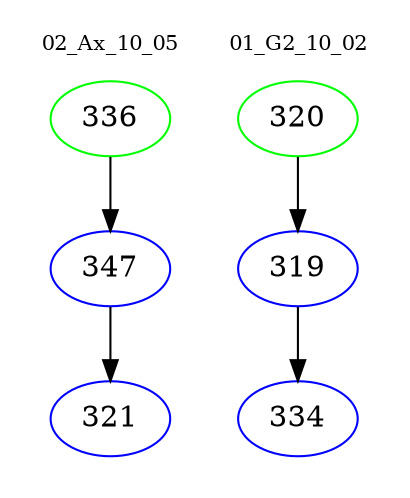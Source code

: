 digraph{
subgraph cluster_0 {
color = white
label = "02_Ax_10_05";
fontsize=10;
T0_336 [label="336", color="green"]
T0_336 -> T0_347 [color="black"]
T0_347 [label="347", color="blue"]
T0_347 -> T0_321 [color="black"]
T0_321 [label="321", color="blue"]
}
subgraph cluster_1 {
color = white
label = "01_G2_10_02";
fontsize=10;
T1_320 [label="320", color="green"]
T1_320 -> T1_319 [color="black"]
T1_319 [label="319", color="blue"]
T1_319 -> T1_334 [color="black"]
T1_334 [label="334", color="blue"]
}
}
